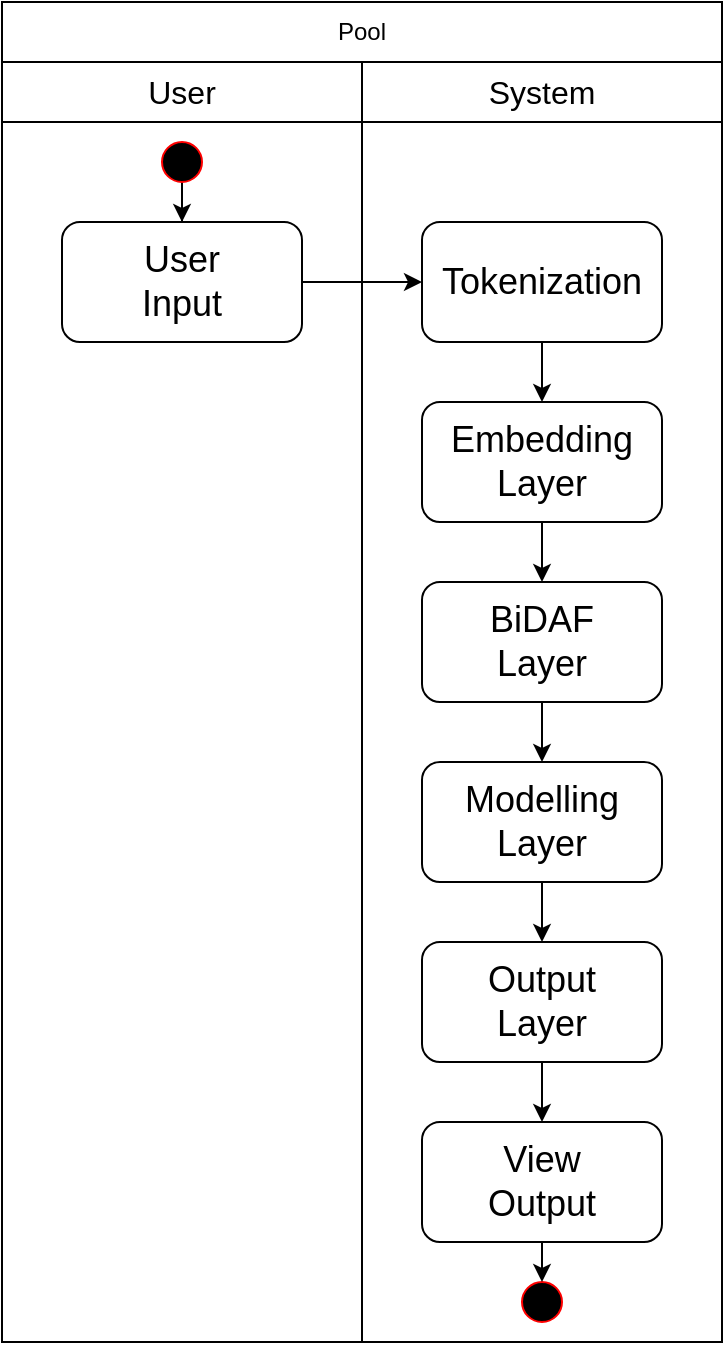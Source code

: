<mxfile version="13.8.0" type="github">
  <diagram id="prtHgNgQTEPvFCAcTncT" name="Page-1">
    <mxGraphModel dx="868" dy="479" grid="1" gridSize="10" guides="1" tooltips="1" connect="1" arrows="1" fold="1" page="1" pageScale="1" pageWidth="827" pageHeight="1169" math="0" shadow="0">
      <root>
        <mxCell id="0" />
        <mxCell id="1" parent="0" />
        <mxCell id="lvqmQsu-ENCl8p0R73gI-1" value="&lt;font size=&quot;3&quot;&gt;User&lt;/font&gt;" style="rounded=0;whiteSpace=wrap;html=1;" vertex="1" parent="1">
          <mxGeometry x="180" y="80" width="180" height="30" as="geometry" />
        </mxCell>
        <mxCell id="lvqmQsu-ENCl8p0R73gI-2" value="&lt;font size=&quot;3&quot;&gt;System&lt;/font&gt;" style="rounded=0;whiteSpace=wrap;html=1;" vertex="1" parent="1">
          <mxGeometry x="360" y="80" width="180" height="30" as="geometry" />
        </mxCell>
        <mxCell id="lvqmQsu-ENCl8p0R73gI-3" value="Pool" style="rounded=0;whiteSpace=wrap;html=1;" vertex="1" parent="1">
          <mxGeometry x="180" y="50" width="360" height="30" as="geometry" />
        </mxCell>
        <mxCell id="lvqmQsu-ENCl8p0R73gI-4" value="" style="rounded=0;whiteSpace=wrap;html=1;" vertex="1" parent="1">
          <mxGeometry x="180" y="110" width="180" height="610" as="geometry" />
        </mxCell>
        <mxCell id="lvqmQsu-ENCl8p0R73gI-5" value="" style="rounded=0;whiteSpace=wrap;html=1;" vertex="1" parent="1">
          <mxGeometry x="360" y="110" width="180" height="610" as="geometry" />
        </mxCell>
        <mxCell id="lvqmQsu-ENCl8p0R73gI-6" value="&lt;div&gt;&lt;font style=&quot;font-size: 18px&quot;&gt;User&lt;/font&gt;&lt;/div&gt;&lt;div&gt;&lt;font style=&quot;font-size: 18px&quot;&gt;Input&lt;br&gt;&lt;/font&gt;&lt;/div&gt;" style="rounded=1;whiteSpace=wrap;html=1;" vertex="1" parent="1">
          <mxGeometry x="210" y="160" width="120" height="60" as="geometry" />
        </mxCell>
        <mxCell id="lvqmQsu-ENCl8p0R73gI-18" style="edgeStyle=orthogonalEdgeStyle;rounded=0;orthogonalLoop=1;jettySize=auto;html=1;" edge="1" parent="1" source="lvqmQsu-ENCl8p0R73gI-7" target="lvqmQsu-ENCl8p0R73gI-10">
          <mxGeometry relative="1" as="geometry" />
        </mxCell>
        <mxCell id="lvqmQsu-ENCl8p0R73gI-7" value="&lt;font style=&quot;font-size: 18px&quot;&gt;Tokenization&lt;/font&gt;" style="rounded=1;whiteSpace=wrap;html=1;" vertex="1" parent="1">
          <mxGeometry x="390" y="160" width="120" height="60" as="geometry" />
        </mxCell>
        <mxCell id="lvqmQsu-ENCl8p0R73gI-9" value="" style="endArrow=classic;html=1;exitX=1;exitY=0.5;exitDx=0;exitDy=0;entryX=0;entryY=0.5;entryDx=0;entryDy=0;" edge="1" parent="1" source="lvqmQsu-ENCl8p0R73gI-6" target="lvqmQsu-ENCl8p0R73gI-7">
          <mxGeometry width="50" height="50" relative="1" as="geometry">
            <mxPoint x="335" y="165" as="sourcePoint" />
            <mxPoint x="385" y="115" as="targetPoint" />
          </mxGeometry>
        </mxCell>
        <mxCell id="lvqmQsu-ENCl8p0R73gI-19" style="edgeStyle=orthogonalEdgeStyle;rounded=0;orthogonalLoop=1;jettySize=auto;html=1;" edge="1" parent="1" source="lvqmQsu-ENCl8p0R73gI-10" target="lvqmQsu-ENCl8p0R73gI-11">
          <mxGeometry relative="1" as="geometry" />
        </mxCell>
        <mxCell id="lvqmQsu-ENCl8p0R73gI-10" value="&lt;div&gt;&lt;font style=&quot;font-size: 18px&quot;&gt;Embedding&lt;/font&gt;&lt;/div&gt;&lt;div&gt;&lt;font style=&quot;font-size: 18px&quot;&gt;Layer&lt;/font&gt;&lt;br&gt;&lt;/div&gt;" style="rounded=1;whiteSpace=wrap;html=1;strokeColor=#000000;fillColor=#FFFFFF;" vertex="1" parent="1">
          <mxGeometry x="390" y="250" width="120" height="60" as="geometry" />
        </mxCell>
        <mxCell id="lvqmQsu-ENCl8p0R73gI-20" style="edgeStyle=orthogonalEdgeStyle;rounded=0;orthogonalLoop=1;jettySize=auto;html=1;" edge="1" parent="1" source="lvqmQsu-ENCl8p0R73gI-11" target="lvqmQsu-ENCl8p0R73gI-12">
          <mxGeometry relative="1" as="geometry" />
        </mxCell>
        <mxCell id="lvqmQsu-ENCl8p0R73gI-11" value="&lt;div&gt;&lt;font style=&quot;font-size: 18px&quot;&gt;BiDAF&lt;/font&gt;&lt;/div&gt;&lt;div&gt;&lt;font style=&quot;font-size: 18px&quot;&gt;Layer&lt;/font&gt;&lt;br&gt;&lt;/div&gt;" style="rounded=1;whiteSpace=wrap;html=1;strokeColor=#000000;fillColor=#FFFFFF;" vertex="1" parent="1">
          <mxGeometry x="390" y="340" width="120" height="60" as="geometry" />
        </mxCell>
        <mxCell id="lvqmQsu-ENCl8p0R73gI-21" style="edgeStyle=orthogonalEdgeStyle;rounded=0;orthogonalLoop=1;jettySize=auto;html=1;" edge="1" parent="1" source="lvqmQsu-ENCl8p0R73gI-12" target="lvqmQsu-ENCl8p0R73gI-13">
          <mxGeometry relative="1" as="geometry" />
        </mxCell>
        <mxCell id="lvqmQsu-ENCl8p0R73gI-12" value="&lt;div&gt;&lt;font style=&quot;font-size: 18px&quot;&gt;Modelling&lt;/font&gt;&lt;/div&gt;&lt;div&gt;&lt;font style=&quot;font-size: 18px&quot;&gt;Layer&lt;/font&gt;&lt;br&gt;&lt;/div&gt;" style="rounded=1;whiteSpace=wrap;html=1;strokeColor=#000000;fillColor=#FFFFFF;" vertex="1" parent="1">
          <mxGeometry x="390" y="430" width="120" height="60" as="geometry" />
        </mxCell>
        <mxCell id="lvqmQsu-ENCl8p0R73gI-22" style="edgeStyle=orthogonalEdgeStyle;rounded=0;orthogonalLoop=1;jettySize=auto;html=1;" edge="1" parent="1" source="lvqmQsu-ENCl8p0R73gI-13" target="lvqmQsu-ENCl8p0R73gI-14">
          <mxGeometry relative="1" as="geometry" />
        </mxCell>
        <mxCell id="lvqmQsu-ENCl8p0R73gI-13" value="&lt;div&gt;&lt;font style=&quot;font-size: 18px&quot;&gt;Output&lt;/font&gt;&lt;/div&gt;&lt;div&gt;&lt;font style=&quot;font-size: 18px&quot;&gt;Layer&lt;/font&gt;&lt;br&gt;&lt;/div&gt;" style="rounded=1;whiteSpace=wrap;html=1;strokeColor=#000000;fillColor=#FFFFFF;" vertex="1" parent="1">
          <mxGeometry x="390" y="520" width="120" height="60" as="geometry" />
        </mxCell>
        <mxCell id="lvqmQsu-ENCl8p0R73gI-14" value="&lt;div&gt;&lt;font style=&quot;font-size: 18px&quot;&gt;View&lt;/font&gt;&lt;/div&gt;&lt;div&gt;&lt;font style=&quot;font-size: 18px&quot;&gt;Output&lt;/font&gt;&lt;br&gt;&lt;/div&gt;" style="rounded=1;whiteSpace=wrap;html=1;strokeColor=#000000;fillColor=#FFFFFF;" vertex="1" parent="1">
          <mxGeometry x="390" y="610" width="120" height="60" as="geometry" />
        </mxCell>
        <mxCell id="lvqmQsu-ENCl8p0R73gI-17" style="edgeStyle=orthogonalEdgeStyle;rounded=0;orthogonalLoop=1;jettySize=auto;html=1;" edge="1" parent="1" source="lvqmQsu-ENCl8p0R73gI-15" target="lvqmQsu-ENCl8p0R73gI-6">
          <mxGeometry relative="1" as="geometry" />
        </mxCell>
        <mxCell id="lvqmQsu-ENCl8p0R73gI-15" value="" style="ellipse;whiteSpace=wrap;html=1;aspect=fixed;fillColor=#000000;strokeColor=#FF0000;" vertex="1" parent="1">
          <mxGeometry x="260" y="120" width="20" height="20" as="geometry" />
        </mxCell>
        <mxCell id="lvqmQsu-ENCl8p0R73gI-16" value="" style="ellipse;whiteSpace=wrap;html=1;aspect=fixed;fillColor=#000000;strokeColor=#FF0000;" vertex="1" parent="1">
          <mxGeometry x="440" y="690" width="20" height="20" as="geometry" />
        </mxCell>
        <mxCell id="lvqmQsu-ENCl8p0R73gI-27" value="" style="endArrow=classic;html=1;exitX=0.5;exitY=1;exitDx=0;exitDy=0;entryX=0.5;entryY=0;entryDx=0;entryDy=0;" edge="1" parent="1" source="lvqmQsu-ENCl8p0R73gI-14" target="lvqmQsu-ENCl8p0R73gI-16">
          <mxGeometry width="50" height="50" relative="1" as="geometry">
            <mxPoint x="110" y="770" as="sourcePoint" />
            <mxPoint x="160" y="720" as="targetPoint" />
          </mxGeometry>
        </mxCell>
      </root>
    </mxGraphModel>
  </diagram>
</mxfile>
